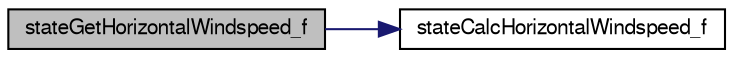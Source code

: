 digraph "stateGetHorizontalWindspeed_f"
{
  edge [fontname="FreeSans",fontsize="10",labelfontname="FreeSans",labelfontsize="10"];
  node [fontname="FreeSans",fontsize="10",shape=record];
  rankdir="LR";
  Node1 [label="stateGetHorizontalWindspeed_f",height=0.2,width=0.4,color="black", fillcolor="grey75", style="filled", fontcolor="black"];
  Node1 -> Node2 [color="midnightblue",fontsize="10",style="solid",fontname="FreeSans"];
  Node2 [label="stateCalcHorizontalWindspeed_f",height=0.2,width=0.4,color="black", fillcolor="white", style="filled",URL="$group__state__wind__airspeed.html#gac9957602767f1a6c2a00c97e999ce48c"];
}
